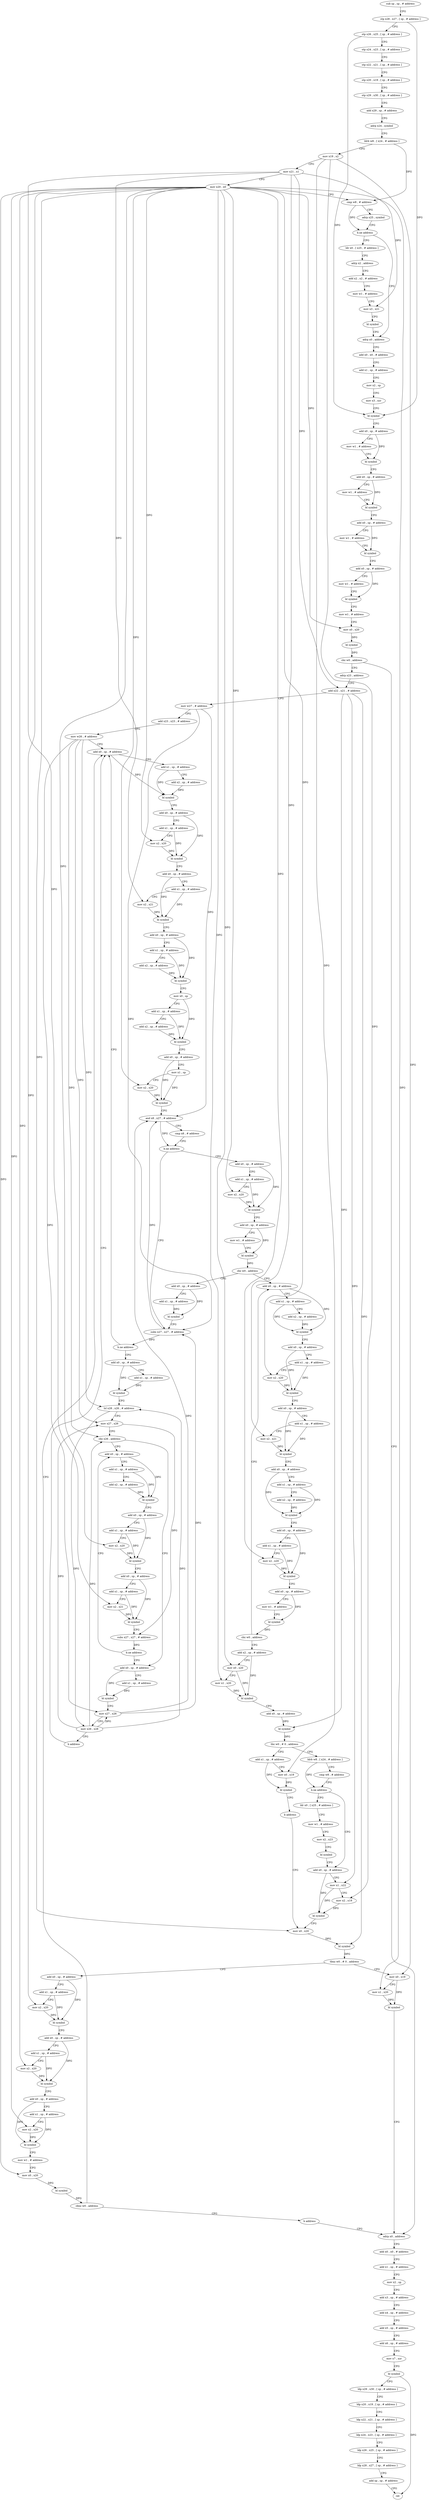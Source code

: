 digraph "func" {
"4214612" [label = "sub sp , sp , # address" ]
"4214616" [label = "stp x28 , x27 , [ sp , # address ]" ]
"4214620" [label = "stp x26 , x25 , [ sp , # address ]" ]
"4214624" [label = "stp x24 , x23 , [ sp , # address ]" ]
"4214628" [label = "stp x22 , x21 , [ sp , # address ]" ]
"4214632" [label = "stp x20 , x19 , [ sp , # address ]" ]
"4214636" [label = "stp x29 , x30 , [ sp , # address ]" ]
"4214640" [label = "add x29 , sp , # address" ]
"4214644" [label = "adrp x24 , symbol" ]
"4214648" [label = "ldrb w8 , [ x24 , # address ]" ]
"4214652" [label = "mov x19 , x2" ]
"4214656" [label = "mov x21 , x1" ]
"4214660" [label = "mov x20 , x0" ]
"4214664" [label = "cmp w8 , # address" ]
"4214668" [label = "adrp x25 , symbol" ]
"4214672" [label = "b.ne address" ]
"4214700" [label = "adrp x0 , address" ]
"4214676" [label = "ldr x0 , [ x25 , # address ]" ]
"4214704" [label = "add x0 , x0 , # address" ]
"4214708" [label = "add x1 , sp , # address" ]
"4214712" [label = "mov x2 , sp" ]
"4214716" [label = "mov x3 , xzr" ]
"4214720" [label = "bl symbol" ]
"4214724" [label = "add x0 , sp , # address" ]
"4214728" [label = "mov w1 , # address" ]
"4214732" [label = "bl symbol" ]
"4214736" [label = "add x0 , sp , # address" ]
"4214740" [label = "mov w1 , # address" ]
"4214744" [label = "bl symbol" ]
"4214748" [label = "add x0 , sp , # address" ]
"4214752" [label = "mov w1 , # address" ]
"4214756" [label = "bl symbol" ]
"4214760" [label = "add x0 , sp , # address" ]
"4214764" [label = "mov w1 , # address" ]
"4214768" [label = "bl symbol" ]
"4214772" [label = "mov w1 , # address" ]
"4214776" [label = "mov x0 , x20" ]
"4214780" [label = "bl symbol" ]
"4214784" [label = "cbz w0 , address" ]
"4215348" [label = "adrp x0 , address" ]
"4214788" [label = "adrp x23 , address" ]
"4214680" [label = "adrp x2 , address" ]
"4214684" [label = "add x2 , x2 , # address" ]
"4214688" [label = "mov w1 , # address" ]
"4214692" [label = "mov x3 , x21" ]
"4214696" [label = "bl symbol" ]
"4215352" [label = "add x0 , x0 , # address" ]
"4215356" [label = "add x1 , sp , # address" ]
"4215360" [label = "mov x2 , sp" ]
"4215364" [label = "add x3 , sp , # address" ]
"4215368" [label = "add x4 , sp , # address" ]
"4215372" [label = "add x5 , sp , # address" ]
"4215376" [label = "add x6 , sp , # address" ]
"4215380" [label = "mov x7 , xzr" ]
"4215384" [label = "bl symbol" ]
"4215388" [label = "ldp x29 , x30 , [ sp , # address ]" ]
"4215392" [label = "ldp x20 , x19 , [ sp , # address ]" ]
"4215396" [label = "ldp x22 , x21 , [ sp , # address ]" ]
"4215400" [label = "ldp x24 , x23 , [ sp , # address ]" ]
"4215404" [label = "ldp x26 , x25 , [ sp , # address ]" ]
"4215408" [label = "ldp x28 , x27 , [ sp , # address ]" ]
"4215412" [label = "add sp , sp , # address" ]
"4215416" [label = "ret" ]
"4214792" [label = "add x22 , x21 , # address" ]
"4214796" [label = "mov w27 , # address" ]
"4214800" [label = "add x23 , x23 , # address" ]
"4214804" [label = "mov w26 , # address" ]
"4214808" [label = "add x0 , sp , # address" ]
"4215224" [label = "subs x27 , x27 , # address" ]
"4215228" [label = "b.ne address" ]
"4215232" [label = "add x0 , sp , # address" ]
"4214916" [label = "add x0 , sp , # address" ]
"4214920" [label = "add x1 , sp , # address" ]
"4214924" [label = "mov x2 , x20" ]
"4214928" [label = "bl symbol" ]
"4214932" [label = "add x0 , sp , # address" ]
"4214936" [label = "mov w1 , # address" ]
"4214940" [label = "bl symbol" ]
"4214944" [label = "cbz w0 , address" ]
"4215212" [label = "add x0 , sp , # address" ]
"4214948" [label = "add x0 , sp , # address" ]
"4214812" [label = "add x1 , sp , # address" ]
"4214816" [label = "add x2 , sp , # address" ]
"4214820" [label = "bl symbol" ]
"4214824" [label = "add x0 , sp , # address" ]
"4214828" [label = "add x1 , sp , # address" ]
"4214832" [label = "mov x2 , x20" ]
"4214836" [label = "bl symbol" ]
"4214840" [label = "add x0 , sp , # address" ]
"4214844" [label = "add x1 , sp , # address" ]
"4214848" [label = "mov x2 , x21" ]
"4214852" [label = "bl symbol" ]
"4214856" [label = "add x0 , sp , # address" ]
"4214860" [label = "add x1 , sp , # address" ]
"4214864" [label = "add x2 , sp , # address" ]
"4214868" [label = "bl symbol" ]
"4214872" [label = "mov x0 , sp" ]
"4214876" [label = "add x1 , sp , # address" ]
"4214880" [label = "add x2 , sp , # address" ]
"4214884" [label = "bl symbol" ]
"4214888" [label = "add x0 , sp , # address" ]
"4214892" [label = "mov x1 , sp" ]
"4214896" [label = "mov x2 , x20" ]
"4214900" [label = "bl symbol" ]
"4214904" [label = "and x8 , x27 , # address" ]
"4214908" [label = "cmp x8 , # address" ]
"4214912" [label = "b.ne address" ]
"4215236" [label = "add x1 , sp , # address" ]
"4215240" [label = "bl symbol" ]
"4215244" [label = "lsl x28 , x26 , # address" ]
"4215248" [label = "mov x27 , x26" ]
"4215252" [label = "cbz x26 , address" ]
"4215312" [label = "add x0 , sp , # address" ]
"4215256" [label = "add x0 , sp , # address" ]
"4215216" [label = "add x1 , sp , # address" ]
"4215220" [label = "bl symbol" ]
"4214952" [label = "add x1 , sp , # address" ]
"4214956" [label = "add x2 , sp , # address" ]
"4214960" [label = "bl symbol" ]
"4214964" [label = "add x0 , sp , # address" ]
"4214968" [label = "add x1 , sp , # address" ]
"4214972" [label = "mov x2 , x20" ]
"4214976" [label = "bl symbol" ]
"4214980" [label = "add x0 , sp , # address" ]
"4214984" [label = "add x1 , sp , # address" ]
"4214988" [label = "mov x2 , x21" ]
"4214992" [label = "bl symbol" ]
"4214996" [label = "add x0 , sp , # address" ]
"4215000" [label = "add x1 , sp , # address" ]
"4215004" [label = "add x2 , sp , # address" ]
"4215008" [label = "bl symbol" ]
"4215012" [label = "add x0 , sp , # address" ]
"4215016" [label = "add x1 , sp , # address" ]
"4215020" [label = "mov x2 , x20" ]
"4215024" [label = "bl symbol" ]
"4215028" [label = "add x0 , sp , # address" ]
"4215032" [label = "mov w1 , # address" ]
"4215036" [label = "bl symbol" ]
"4215040" [label = "cbz w0 , address" ]
"4215044" [label = "add x2 , sp , # address" ]
"4215316" [label = "add x1 , sp , # address" ]
"4215320" [label = "bl symbol" ]
"4215324" [label = "mov x27 , x26" ]
"4215328" [label = "mov x26 , x28" ]
"4215332" [label = "b address" ]
"4215260" [label = "add x1 , sp , # address" ]
"4215264" [label = "add x2 , sp , # address" ]
"4215268" [label = "bl symbol" ]
"4215272" [label = "add x0 , sp , # address" ]
"4215276" [label = "add x1 , sp , # address" ]
"4215280" [label = "mov x2 , x20" ]
"4215284" [label = "bl symbol" ]
"4215288" [label = "add x0 , sp , # address" ]
"4215292" [label = "add x1 , sp , # address" ]
"4215296" [label = "mov x2 , x21" ]
"4215300" [label = "bl symbol" ]
"4215304" [label = "subs x27 , x27 , # address" ]
"4215308" [label = "b.ne address" ]
"4215048" [label = "mov x0 , x20" ]
"4215052" [label = "mov x1 , x20" ]
"4215056" [label = "bl symbol" ]
"4215060" [label = "add x0 , sp , # address" ]
"4215064" [label = "bl symbol" ]
"4215068" [label = "tbz w0 , # 0 , address" ]
"4215088" [label = "ldrb w8 , [ x24 , # address ]" ]
"4215072" [label = "add x1 , sp , # address" ]
"4215092" [label = "cmp w8 , # address" ]
"4215096" [label = "b.ne address" ]
"4215116" [label = "add x0 , sp , # address" ]
"4215100" [label = "ldr x0 , [ x25 , # address ]" ]
"4215076" [label = "mov x0 , x19" ]
"4215080" [label = "bl symbol" ]
"4215084" [label = "b address" ]
"4215132" [label = "mov x0 , x20" ]
"4215120" [label = "mov x1 , x22" ]
"4215124" [label = "mov x2 , x19" ]
"4215128" [label = "bl symbol" ]
"4215104" [label = "mov w1 , # address" ]
"4215108" [label = "mov x2 , x23" ]
"4215112" [label = "bl symbol" ]
"4215136" [label = "bl symbol" ]
"4215140" [label = "tbnz w0 , # 0 , address" ]
"4215336" [label = "mov x0 , x19" ]
"4215144" [label = "add x0 , sp , # address" ]
"4215340" [label = "mov x1 , x20" ]
"4215344" [label = "bl symbol" ]
"4215148" [label = "add x1 , sp , # address" ]
"4215152" [label = "mov x2 , x20" ]
"4215156" [label = "bl symbol" ]
"4215160" [label = "add x0 , sp , # address" ]
"4215164" [label = "add x1 , sp , # address" ]
"4215168" [label = "mov x2 , x20" ]
"4215172" [label = "bl symbol" ]
"4215176" [label = "add x0 , sp , # address" ]
"4215180" [label = "add x1 , sp , # address" ]
"4215184" [label = "mov x2 , x20" ]
"4215188" [label = "bl symbol" ]
"4215192" [label = "mov w1 , # address" ]
"4215196" [label = "mov x0 , x20" ]
"4215200" [label = "bl symbol" ]
"4215204" [label = "cbnz w0 , address" ]
"4215208" [label = "b address" ]
"4214612" -> "4214616" [ label = "CFG" ]
"4214616" -> "4214620" [ label = "CFG" ]
"4214616" -> "4214720" [ label = "DFG" ]
"4214620" -> "4214624" [ label = "CFG" ]
"4214620" -> "4214720" [ label = "DFG" ]
"4214624" -> "4214628" [ label = "CFG" ]
"4214628" -> "4214632" [ label = "CFG" ]
"4214632" -> "4214636" [ label = "CFG" ]
"4214636" -> "4214640" [ label = "CFG" ]
"4214640" -> "4214644" [ label = "CFG" ]
"4214644" -> "4214648" [ label = "CFG" ]
"4214648" -> "4214652" [ label = "CFG" ]
"4214648" -> "4214664" [ label = "DFG" ]
"4214652" -> "4214656" [ label = "CFG" ]
"4214652" -> "4215076" [ label = "DFG" ]
"4214652" -> "4215124" [ label = "DFG" ]
"4214652" -> "4215336" [ label = "DFG" ]
"4214656" -> "4214660" [ label = "CFG" ]
"4214656" -> "4214692" [ label = "DFG" ]
"4214656" -> "4214792" [ label = "DFG" ]
"4214656" -> "4214848" [ label = "DFG" ]
"4214656" -> "4214988" [ label = "DFG" ]
"4214656" -> "4215296" [ label = "DFG" ]
"4214660" -> "4214664" [ label = "CFG" ]
"4214660" -> "4214776" [ label = "DFG" ]
"4214660" -> "4214832" [ label = "DFG" ]
"4214660" -> "4214896" [ label = "DFG" ]
"4214660" -> "4214924" [ label = "DFG" ]
"4214660" -> "4214972" [ label = "DFG" ]
"4214660" -> "4215020" [ label = "DFG" ]
"4214660" -> "4215280" [ label = "DFG" ]
"4214660" -> "4215048" [ label = "DFG" ]
"4214660" -> "4215052" [ label = "DFG" ]
"4214660" -> "4215132" [ label = "DFG" ]
"4214660" -> "4215340" [ label = "DFG" ]
"4214660" -> "4215152" [ label = "DFG" ]
"4214660" -> "4215168" [ label = "DFG" ]
"4214660" -> "4215184" [ label = "DFG" ]
"4214660" -> "4215196" [ label = "DFG" ]
"4214664" -> "4214668" [ label = "CFG" ]
"4214664" -> "4214672" [ label = "DFG" ]
"4214668" -> "4214672" [ label = "CFG" ]
"4214672" -> "4214700" [ label = "CFG" ]
"4214672" -> "4214676" [ label = "CFG" ]
"4214700" -> "4214704" [ label = "CFG" ]
"4214676" -> "4214680" [ label = "CFG" ]
"4214704" -> "4214708" [ label = "CFG" ]
"4214708" -> "4214712" [ label = "CFG" ]
"4214712" -> "4214716" [ label = "CFG" ]
"4214716" -> "4214720" [ label = "CFG" ]
"4214720" -> "4214724" [ label = "CFG" ]
"4214724" -> "4214728" [ label = "CFG" ]
"4214724" -> "4214732" [ label = "DFG" ]
"4214728" -> "4214732" [ label = "CFG" ]
"4214732" -> "4214736" [ label = "CFG" ]
"4214736" -> "4214740" [ label = "CFG" ]
"4214736" -> "4214744" [ label = "DFG" ]
"4214740" -> "4214744" [ label = "CFG" ]
"4214744" -> "4214748" [ label = "CFG" ]
"4214748" -> "4214752" [ label = "CFG" ]
"4214748" -> "4214756" [ label = "DFG" ]
"4214752" -> "4214756" [ label = "CFG" ]
"4214756" -> "4214760" [ label = "CFG" ]
"4214760" -> "4214764" [ label = "CFG" ]
"4214760" -> "4214768" [ label = "DFG" ]
"4214764" -> "4214768" [ label = "CFG" ]
"4214768" -> "4214772" [ label = "CFG" ]
"4214772" -> "4214776" [ label = "CFG" ]
"4214776" -> "4214780" [ label = "DFG" ]
"4214780" -> "4214784" [ label = "DFG" ]
"4214784" -> "4215348" [ label = "CFG" ]
"4214784" -> "4214788" [ label = "CFG" ]
"4215348" -> "4215352" [ label = "CFG" ]
"4214788" -> "4214792" [ label = "CFG" ]
"4214680" -> "4214684" [ label = "CFG" ]
"4214684" -> "4214688" [ label = "CFG" ]
"4214688" -> "4214692" [ label = "CFG" ]
"4214692" -> "4214696" [ label = "CFG" ]
"4214696" -> "4214700" [ label = "CFG" ]
"4215352" -> "4215356" [ label = "CFG" ]
"4215356" -> "4215360" [ label = "CFG" ]
"4215360" -> "4215364" [ label = "CFG" ]
"4215364" -> "4215368" [ label = "CFG" ]
"4215368" -> "4215372" [ label = "CFG" ]
"4215372" -> "4215376" [ label = "CFG" ]
"4215376" -> "4215380" [ label = "CFG" ]
"4215380" -> "4215384" [ label = "CFG" ]
"4215384" -> "4215388" [ label = "CFG" ]
"4215384" -> "4215416" [ label = "DFG" ]
"4215388" -> "4215392" [ label = "CFG" ]
"4215392" -> "4215396" [ label = "CFG" ]
"4215396" -> "4215400" [ label = "CFG" ]
"4215400" -> "4215404" [ label = "CFG" ]
"4215404" -> "4215408" [ label = "CFG" ]
"4215408" -> "4215412" [ label = "CFG" ]
"4215412" -> "4215416" [ label = "CFG" ]
"4214792" -> "4214796" [ label = "CFG" ]
"4214792" -> "4215064" [ label = "DFG" ]
"4214792" -> "4215120" [ label = "DFG" ]
"4214792" -> "4215136" [ label = "DFG" ]
"4214796" -> "4214800" [ label = "CFG" ]
"4214796" -> "4214904" [ label = "DFG" ]
"4214796" -> "4215224" [ label = "DFG" ]
"4214800" -> "4214804" [ label = "CFG" ]
"4214804" -> "4214808" [ label = "CFG" ]
"4214804" -> "4215244" [ label = "DFG" ]
"4214804" -> "4215248" [ label = "DFG" ]
"4214804" -> "4215252" [ label = "DFG" ]
"4214804" -> "4215324" [ label = "DFG" ]
"4214808" -> "4214812" [ label = "CFG" ]
"4214808" -> "4214820" [ label = "DFG" ]
"4215224" -> "4215228" [ label = "DFG" ]
"4215224" -> "4214904" [ label = "DFG" ]
"4215228" -> "4214808" [ label = "CFG" ]
"4215228" -> "4215232" [ label = "CFG" ]
"4215232" -> "4215236" [ label = "CFG" ]
"4215232" -> "4215240" [ label = "DFG" ]
"4214916" -> "4214920" [ label = "CFG" ]
"4214916" -> "4214928" [ label = "DFG" ]
"4214920" -> "4214924" [ label = "CFG" ]
"4214920" -> "4214928" [ label = "DFG" ]
"4214924" -> "4214928" [ label = "DFG" ]
"4214928" -> "4214932" [ label = "CFG" ]
"4214932" -> "4214936" [ label = "CFG" ]
"4214932" -> "4214940" [ label = "DFG" ]
"4214936" -> "4214940" [ label = "CFG" ]
"4214940" -> "4214944" [ label = "DFG" ]
"4214944" -> "4215212" [ label = "CFG" ]
"4214944" -> "4214948" [ label = "CFG" ]
"4215212" -> "4215216" [ label = "CFG" ]
"4215212" -> "4215220" [ label = "DFG" ]
"4214948" -> "4214952" [ label = "CFG" ]
"4214948" -> "4214960" [ label = "DFG" ]
"4214812" -> "4214816" [ label = "CFG" ]
"4214812" -> "4214820" [ label = "DFG" ]
"4214816" -> "4214820" [ label = "DFG" ]
"4214820" -> "4214824" [ label = "CFG" ]
"4214824" -> "4214828" [ label = "CFG" ]
"4214824" -> "4214836" [ label = "DFG" ]
"4214828" -> "4214832" [ label = "CFG" ]
"4214828" -> "4214836" [ label = "DFG" ]
"4214832" -> "4214836" [ label = "DFG" ]
"4214836" -> "4214840" [ label = "CFG" ]
"4214840" -> "4214844" [ label = "CFG" ]
"4214840" -> "4214852" [ label = "DFG" ]
"4214844" -> "4214848" [ label = "CFG" ]
"4214844" -> "4214852" [ label = "DFG" ]
"4214848" -> "4214852" [ label = "DFG" ]
"4214852" -> "4214856" [ label = "CFG" ]
"4214856" -> "4214860" [ label = "CFG" ]
"4214856" -> "4214868" [ label = "DFG" ]
"4214860" -> "4214864" [ label = "CFG" ]
"4214860" -> "4214868" [ label = "DFG" ]
"4214864" -> "4214868" [ label = "DFG" ]
"4214868" -> "4214872" [ label = "CFG" ]
"4214872" -> "4214876" [ label = "CFG" ]
"4214872" -> "4214884" [ label = "DFG" ]
"4214876" -> "4214880" [ label = "CFG" ]
"4214876" -> "4214884" [ label = "DFG" ]
"4214880" -> "4214884" [ label = "DFG" ]
"4214884" -> "4214888" [ label = "CFG" ]
"4214888" -> "4214892" [ label = "CFG" ]
"4214888" -> "4214900" [ label = "DFG" ]
"4214892" -> "4214896" [ label = "CFG" ]
"4214892" -> "4214900" [ label = "DFG" ]
"4214896" -> "4214900" [ label = "DFG" ]
"4214900" -> "4214904" [ label = "CFG" ]
"4214904" -> "4214908" [ label = "CFG" ]
"4214904" -> "4214912" [ label = "DFG" ]
"4214908" -> "4214912" [ label = "CFG" ]
"4214912" -> "4215224" [ label = "CFG" ]
"4214912" -> "4214916" [ label = "CFG" ]
"4215236" -> "4215240" [ label = "DFG" ]
"4215240" -> "4215244" [ label = "CFG" ]
"4215244" -> "4215248" [ label = "CFG" ]
"4215244" -> "4215328" [ label = "DFG" ]
"4215248" -> "4215252" [ label = "CFG" ]
"4215248" -> "4215304" [ label = "DFG" ]
"4215252" -> "4215312" [ label = "CFG" ]
"4215252" -> "4215256" [ label = "CFG" ]
"4215312" -> "4215316" [ label = "CFG" ]
"4215312" -> "4215320" [ label = "DFG" ]
"4215256" -> "4215260" [ label = "CFG" ]
"4215256" -> "4215268" [ label = "DFG" ]
"4215216" -> "4215220" [ label = "DFG" ]
"4215220" -> "4215224" [ label = "CFG" ]
"4214952" -> "4214956" [ label = "CFG" ]
"4214952" -> "4214960" [ label = "DFG" ]
"4214956" -> "4214960" [ label = "DFG" ]
"4214960" -> "4214964" [ label = "CFG" ]
"4214964" -> "4214968" [ label = "CFG" ]
"4214964" -> "4214976" [ label = "DFG" ]
"4214968" -> "4214972" [ label = "CFG" ]
"4214968" -> "4214976" [ label = "DFG" ]
"4214972" -> "4214976" [ label = "DFG" ]
"4214976" -> "4214980" [ label = "CFG" ]
"4214980" -> "4214984" [ label = "CFG" ]
"4214980" -> "4214992" [ label = "DFG" ]
"4214984" -> "4214988" [ label = "CFG" ]
"4214984" -> "4214992" [ label = "DFG" ]
"4214988" -> "4214992" [ label = "DFG" ]
"4214992" -> "4214996" [ label = "CFG" ]
"4214996" -> "4215000" [ label = "CFG" ]
"4214996" -> "4215008" [ label = "DFG" ]
"4215000" -> "4215004" [ label = "CFG" ]
"4215000" -> "4215008" [ label = "DFG" ]
"4215004" -> "4215008" [ label = "DFG" ]
"4215008" -> "4215012" [ label = "CFG" ]
"4215012" -> "4215016" [ label = "CFG" ]
"4215012" -> "4215024" [ label = "DFG" ]
"4215016" -> "4215020" [ label = "CFG" ]
"4215016" -> "4215024" [ label = "DFG" ]
"4215020" -> "4215024" [ label = "DFG" ]
"4215024" -> "4215028" [ label = "CFG" ]
"4215028" -> "4215032" [ label = "CFG" ]
"4215028" -> "4215036" [ label = "DFG" ]
"4215032" -> "4215036" [ label = "CFG" ]
"4215036" -> "4215040" [ label = "DFG" ]
"4215040" -> "4214948" [ label = "CFG" ]
"4215040" -> "4215044" [ label = "CFG" ]
"4215044" -> "4215048" [ label = "CFG" ]
"4215044" -> "4215056" [ label = "DFG" ]
"4215316" -> "4215320" [ label = "DFG" ]
"4215320" -> "4215324" [ label = "CFG" ]
"4215324" -> "4215328" [ label = "CFG" ]
"4215324" -> "4214904" [ label = "DFG" ]
"4215324" -> "4215224" [ label = "DFG" ]
"4215328" -> "4215332" [ label = "CFG" ]
"4215328" -> "4215244" [ label = "DFG" ]
"4215328" -> "4215248" [ label = "DFG" ]
"4215328" -> "4215252" [ label = "DFG" ]
"4215328" -> "4215324" [ label = "DFG" ]
"4215332" -> "4214808" [ label = "CFG" ]
"4215260" -> "4215264" [ label = "CFG" ]
"4215260" -> "4215268" [ label = "DFG" ]
"4215264" -> "4215268" [ label = "DFG" ]
"4215268" -> "4215272" [ label = "CFG" ]
"4215272" -> "4215276" [ label = "CFG" ]
"4215272" -> "4215284" [ label = "DFG" ]
"4215276" -> "4215280" [ label = "CFG" ]
"4215276" -> "4215284" [ label = "DFG" ]
"4215280" -> "4215284" [ label = "DFG" ]
"4215284" -> "4215288" [ label = "CFG" ]
"4215288" -> "4215292" [ label = "CFG" ]
"4215288" -> "4215300" [ label = "DFG" ]
"4215292" -> "4215296" [ label = "CFG" ]
"4215292" -> "4215300" [ label = "DFG" ]
"4215296" -> "4215300" [ label = "DFG" ]
"4215300" -> "4215304" [ label = "CFG" ]
"4215304" -> "4215308" [ label = "DFG" ]
"4215308" -> "4215256" [ label = "CFG" ]
"4215308" -> "4215312" [ label = "CFG" ]
"4215048" -> "4215052" [ label = "CFG" ]
"4215048" -> "4215056" [ label = "DFG" ]
"4215052" -> "4215056" [ label = "DFG" ]
"4215056" -> "4215060" [ label = "CFG" ]
"4215060" -> "4215064" [ label = "DFG" ]
"4215064" -> "4215068" [ label = "DFG" ]
"4215068" -> "4215088" [ label = "CFG" ]
"4215068" -> "4215072" [ label = "CFG" ]
"4215088" -> "4215092" [ label = "CFG" ]
"4215088" -> "4215096" [ label = "DFG" ]
"4215072" -> "4215076" [ label = "CFG" ]
"4215072" -> "4215080" [ label = "DFG" ]
"4215092" -> "4215096" [ label = "CFG" ]
"4215096" -> "4215116" [ label = "CFG" ]
"4215096" -> "4215100" [ label = "CFG" ]
"4215116" -> "4215120" [ label = "CFG" ]
"4215116" -> "4215128" [ label = "DFG" ]
"4215100" -> "4215104" [ label = "CFG" ]
"4215076" -> "4215080" [ label = "DFG" ]
"4215080" -> "4215084" [ label = "CFG" ]
"4215084" -> "4215132" [ label = "CFG" ]
"4215132" -> "4215136" [ label = "DFG" ]
"4215120" -> "4215124" [ label = "CFG" ]
"4215120" -> "4215128" [ label = "DFG" ]
"4215124" -> "4215128" [ label = "DFG" ]
"4215128" -> "4215132" [ label = "CFG" ]
"4215104" -> "4215108" [ label = "CFG" ]
"4215108" -> "4215112" [ label = "CFG" ]
"4215112" -> "4215116" [ label = "CFG" ]
"4215136" -> "4215140" [ label = "DFG" ]
"4215140" -> "4215336" [ label = "CFG" ]
"4215140" -> "4215144" [ label = "CFG" ]
"4215336" -> "4215340" [ label = "CFG" ]
"4215336" -> "4215344" [ label = "DFG" ]
"4215144" -> "4215148" [ label = "CFG" ]
"4215144" -> "4215156" [ label = "DFG" ]
"4215340" -> "4215344" [ label = "DFG" ]
"4215344" -> "4215348" [ label = "CFG" ]
"4215148" -> "4215152" [ label = "CFG" ]
"4215148" -> "4215156" [ label = "DFG" ]
"4215152" -> "4215156" [ label = "DFG" ]
"4215156" -> "4215160" [ label = "CFG" ]
"4215160" -> "4215164" [ label = "CFG" ]
"4215160" -> "4215172" [ label = "DFG" ]
"4215164" -> "4215168" [ label = "CFG" ]
"4215164" -> "4215172" [ label = "DFG" ]
"4215168" -> "4215172" [ label = "DFG" ]
"4215172" -> "4215176" [ label = "CFG" ]
"4215176" -> "4215180" [ label = "CFG" ]
"4215176" -> "4215188" [ label = "DFG" ]
"4215180" -> "4215184" [ label = "CFG" ]
"4215180" -> "4215188" [ label = "DFG" ]
"4215184" -> "4215188" [ label = "DFG" ]
"4215188" -> "4215192" [ label = "CFG" ]
"4215192" -> "4215196" [ label = "CFG" ]
"4215196" -> "4215200" [ label = "DFG" ]
"4215200" -> "4215204" [ label = "DFG" ]
"4215204" -> "4214808" [ label = "CFG" ]
"4215204" -> "4215208" [ label = "CFG" ]
"4215208" -> "4215348" [ label = "CFG" ]
}
